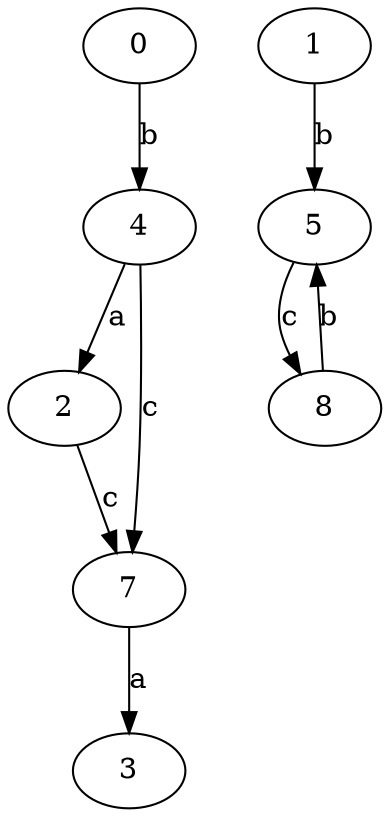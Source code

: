 strict digraph  {
2;
3;
0;
4;
5;
1;
7;
8;
2 -> 7  [label=c];
0 -> 4  [label=b];
4 -> 2  [label=a];
4 -> 7  [label=c];
5 -> 8  [label=c];
1 -> 5  [label=b];
7 -> 3  [label=a];
8 -> 5  [label=b];
}
